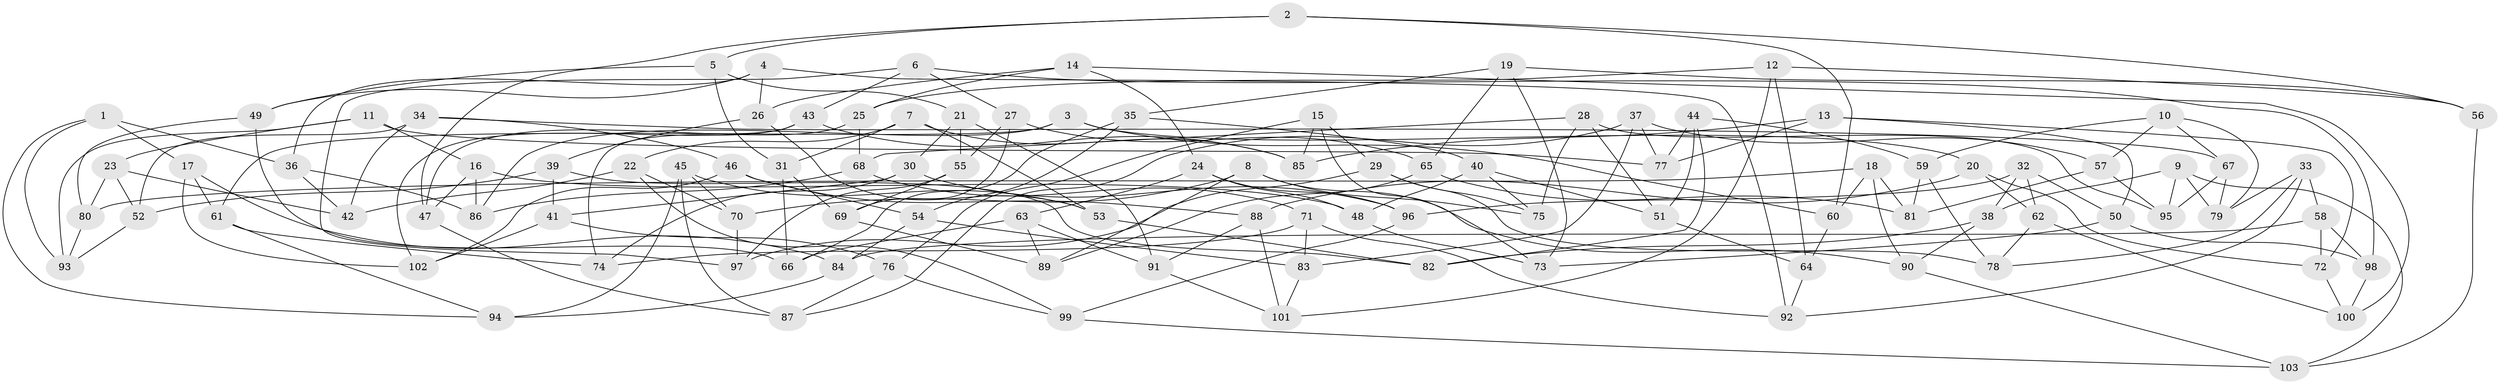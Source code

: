 // coarse degree distribution, {4: 0.3114754098360656, 6: 0.39344262295081966, 5: 0.2459016393442623, 3: 0.04918032786885246}
// Generated by graph-tools (version 1.1) at 2025/38/03/04/25 23:38:12]
// undirected, 103 vertices, 206 edges
graph export_dot {
  node [color=gray90,style=filled];
  1;
  2;
  3;
  4;
  5;
  6;
  7;
  8;
  9;
  10;
  11;
  12;
  13;
  14;
  15;
  16;
  17;
  18;
  19;
  20;
  21;
  22;
  23;
  24;
  25;
  26;
  27;
  28;
  29;
  30;
  31;
  32;
  33;
  34;
  35;
  36;
  37;
  38;
  39;
  40;
  41;
  42;
  43;
  44;
  45;
  46;
  47;
  48;
  49;
  50;
  51;
  52;
  53;
  54;
  55;
  56;
  57;
  58;
  59;
  60;
  61;
  62;
  63;
  64;
  65;
  66;
  67;
  68;
  69;
  70;
  71;
  72;
  73;
  74;
  75;
  76;
  77;
  78;
  79;
  80;
  81;
  82;
  83;
  84;
  85;
  86;
  87;
  88;
  89;
  90;
  91;
  92;
  93;
  94;
  95;
  96;
  97;
  98;
  99;
  100;
  101;
  102;
  103;
  1 -- 93;
  1 -- 94;
  1 -- 36;
  1 -- 17;
  2 -- 60;
  2 -- 5;
  2 -- 56;
  2 -- 47;
  3 -- 86;
  3 -- 20;
  3 -- 61;
  3 -- 60;
  4 -- 92;
  4 -- 26;
  4 -- 49;
  4 -- 36;
  5 -- 49;
  5 -- 21;
  5 -- 31;
  6 -- 98;
  6 -- 27;
  6 -- 43;
  6 -- 97;
  7 -- 31;
  7 -- 53;
  7 -- 22;
  7 -- 85;
  8 -- 90;
  8 -- 89;
  8 -- 75;
  8 -- 70;
  9 -- 95;
  9 -- 38;
  9 -- 103;
  9 -- 79;
  10 -- 67;
  10 -- 57;
  10 -- 59;
  10 -- 79;
  11 -- 16;
  11 -- 93;
  11 -- 23;
  11 -- 77;
  12 -- 101;
  12 -- 64;
  12 -- 56;
  12 -- 25;
  13 -- 77;
  13 -- 72;
  13 -- 85;
  13 -- 50;
  14 -- 24;
  14 -- 100;
  14 -- 25;
  14 -- 26;
  15 -- 76;
  15 -- 29;
  15 -- 85;
  15 -- 73;
  16 -- 48;
  16 -- 47;
  16 -- 86;
  17 -- 61;
  17 -- 84;
  17 -- 102;
  18 -- 90;
  18 -- 80;
  18 -- 81;
  18 -- 60;
  19 -- 65;
  19 -- 73;
  19 -- 35;
  19 -- 56;
  20 -- 88;
  20 -- 72;
  20 -- 62;
  21 -- 55;
  21 -- 30;
  21 -- 91;
  22 -- 70;
  22 -- 99;
  22 -- 42;
  23 -- 42;
  23 -- 80;
  23 -- 52;
  24 -- 63;
  24 -- 96;
  24 -- 48;
  25 -- 68;
  25 -- 47;
  26 -- 53;
  26 -- 39;
  27 -- 69;
  27 -- 65;
  27 -- 55;
  28 -- 68;
  28 -- 51;
  28 -- 75;
  28 -- 95;
  29 -- 78;
  29 -- 97;
  29 -- 75;
  30 -- 96;
  30 -- 41;
  30 -- 74;
  31 -- 66;
  31 -- 69;
  32 -- 96;
  32 -- 38;
  32 -- 50;
  32 -- 62;
  33 -- 92;
  33 -- 58;
  33 -- 79;
  33 -- 78;
  34 -- 52;
  34 -- 46;
  34 -- 42;
  34 -- 67;
  35 -- 66;
  35 -- 54;
  35 -- 40;
  36 -- 86;
  36 -- 42;
  37 -- 87;
  37 -- 77;
  37 -- 83;
  37 -- 57;
  38 -- 82;
  38 -- 90;
  39 -- 41;
  39 -- 82;
  39 -- 52;
  40 -- 51;
  40 -- 75;
  40 -- 48;
  41 -- 76;
  41 -- 102;
  43 -- 102;
  43 -- 74;
  43 -- 85;
  44 -- 82;
  44 -- 77;
  44 -- 59;
  44 -- 51;
  45 -- 70;
  45 -- 94;
  45 -- 53;
  45 -- 87;
  46 -- 102;
  46 -- 88;
  46 -- 54;
  47 -- 87;
  48 -- 73;
  49 -- 80;
  49 -- 66;
  50 -- 73;
  50 -- 98;
  51 -- 64;
  52 -- 93;
  53 -- 82;
  54 -- 83;
  54 -- 84;
  55 -- 69;
  55 -- 97;
  56 -- 103;
  57 -- 81;
  57 -- 95;
  58 -- 72;
  58 -- 98;
  58 -- 84;
  59 -- 78;
  59 -- 81;
  60 -- 64;
  61 -- 94;
  61 -- 74;
  62 -- 100;
  62 -- 78;
  63 -- 91;
  63 -- 89;
  63 -- 66;
  64 -- 92;
  65 -- 81;
  65 -- 89;
  67 -- 95;
  67 -- 79;
  68 -- 71;
  68 -- 86;
  69 -- 89;
  70 -- 97;
  71 -- 92;
  71 -- 74;
  71 -- 83;
  72 -- 100;
  76 -- 99;
  76 -- 87;
  80 -- 93;
  83 -- 101;
  84 -- 94;
  88 -- 101;
  88 -- 91;
  90 -- 103;
  91 -- 101;
  96 -- 99;
  98 -- 100;
  99 -- 103;
}
